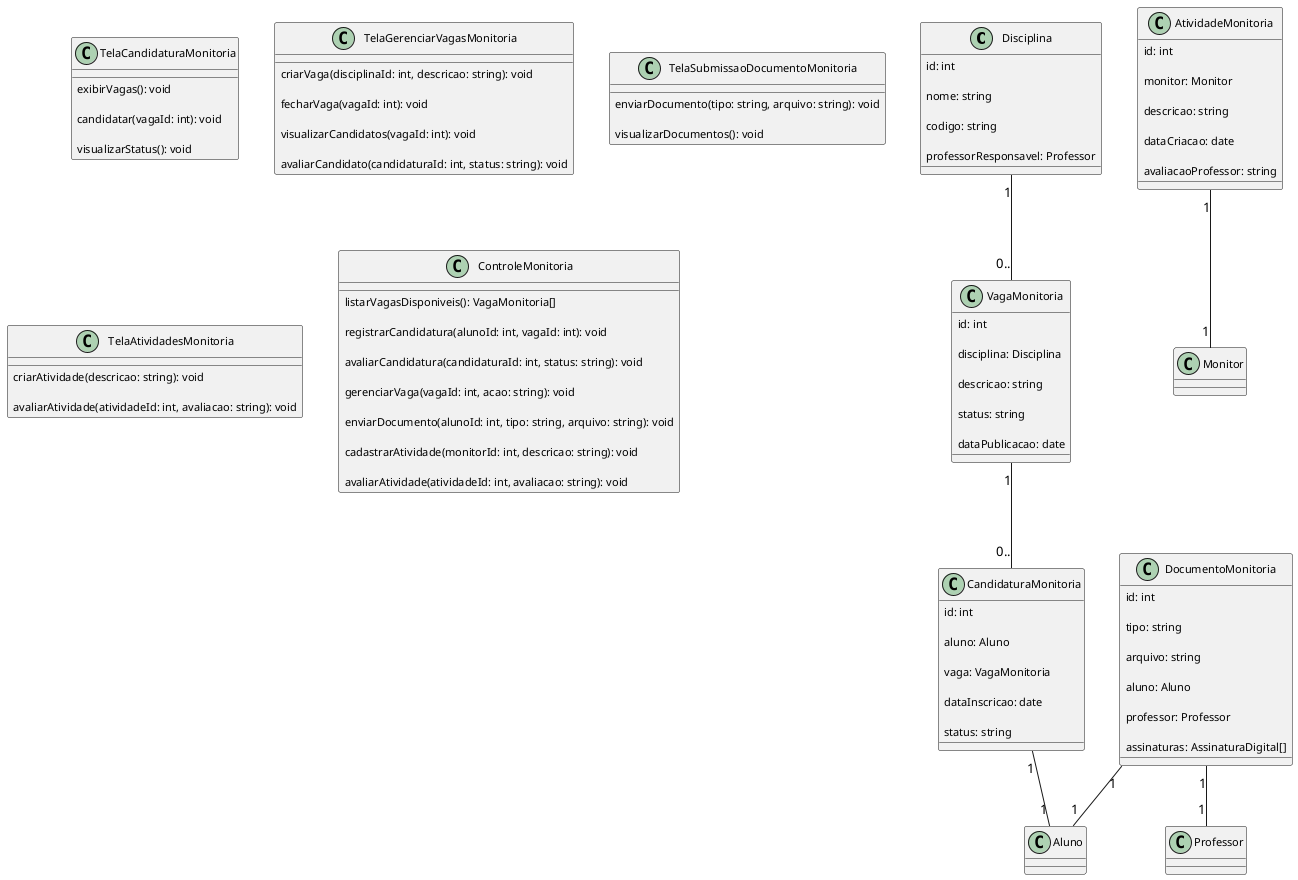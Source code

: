 @startuml
' Configurações visuais
skinparam classAttributeIconSize 0
skinparam classFontSize 12
skinparam classAttributeFontSize 11
skinparam classMethodFontSize 11

' Entidades (Entity)
class Disciplina {

id: int

nome: string

codigo: string

professorResponsavel: Professor
}

class VagaMonitoria {

id: int

disciplina: Disciplina

descricao: string

status: string

dataPublicacao: date
}

class CandidaturaMonitoria {

id: int

aluno: Aluno

vaga: VagaMonitoria

dataInscricao: date

status: string
}

class AtividadeMonitoria {

id: int

monitor: Monitor

descricao: string

dataCriacao: date

avaliacaoProfessor: string
}

class DocumentoMonitoria {

id: int

tipo: string

arquivo: string

aluno: Aluno

professor: Professor

assinaturas: AssinaturaDigital[]
}

' Fronteiras (Boundary)
class TelaCandidaturaMonitoria {

exibirVagas(): void

candidatar(vagaId: int): void

visualizarStatus(): void
}

class TelaGerenciarVagasMonitoria {

criarVaga(disciplinaId: int, descricao: string): void

fecharVaga(vagaId: int): void

visualizarCandidatos(vagaId: int): void

avaliarCandidato(candidaturaId: int, status: string): void
}

class TelaSubmissaoDocumentoMonitoria {

enviarDocumento(tipo: string, arquivo: string): void

visualizarDocumentos(): void
}

class TelaAtividadesMonitoria {

criarAtividade(descricao: string): void

avaliarAtividade(atividadeId: int, avaliacao: string): void
}

' Controle (Control)
class ControleMonitoria {

listarVagasDisponiveis(): VagaMonitoria[]

registrarCandidatura(alunoId: int, vagaId: int): void

avaliarCandidatura(candidaturaId: int, status: string): void

gerenciarVaga(vagaId: int, acao: string): void

enviarDocumento(alunoId: int, tipo: string, arquivo: string): void

cadastrarAtividade(monitorId: int, descricao: string): void

avaliarAtividade(atividadeId: int, avaliacao: string): void
}

' Relações
Disciplina "1" -- "0.." VagaMonitoria
VagaMonitoria "1" -- "0.." CandidaturaMonitoria
CandidaturaMonitoria "1" -- "1" Aluno
AtividadeMonitoria "1" -- "1" Monitor
DocumentoMonitoria "1" -- "1" Aluno
DocumentoMonitoria "1" -- "1" Professor

@enduml